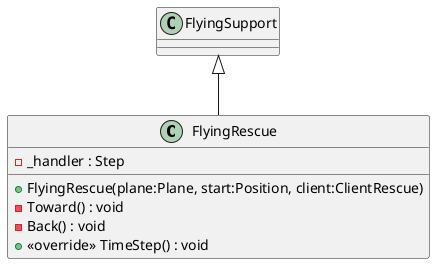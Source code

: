 @startuml
class FlyingRescue {
    - _handler : Step
    + FlyingRescue(plane:Plane, start:Position, client:ClientRescue)
    - Toward() : void
    - Back() : void
    + <<override>> TimeStep() : void
}
FlyingSupport <|-- FlyingRescue
@enduml
